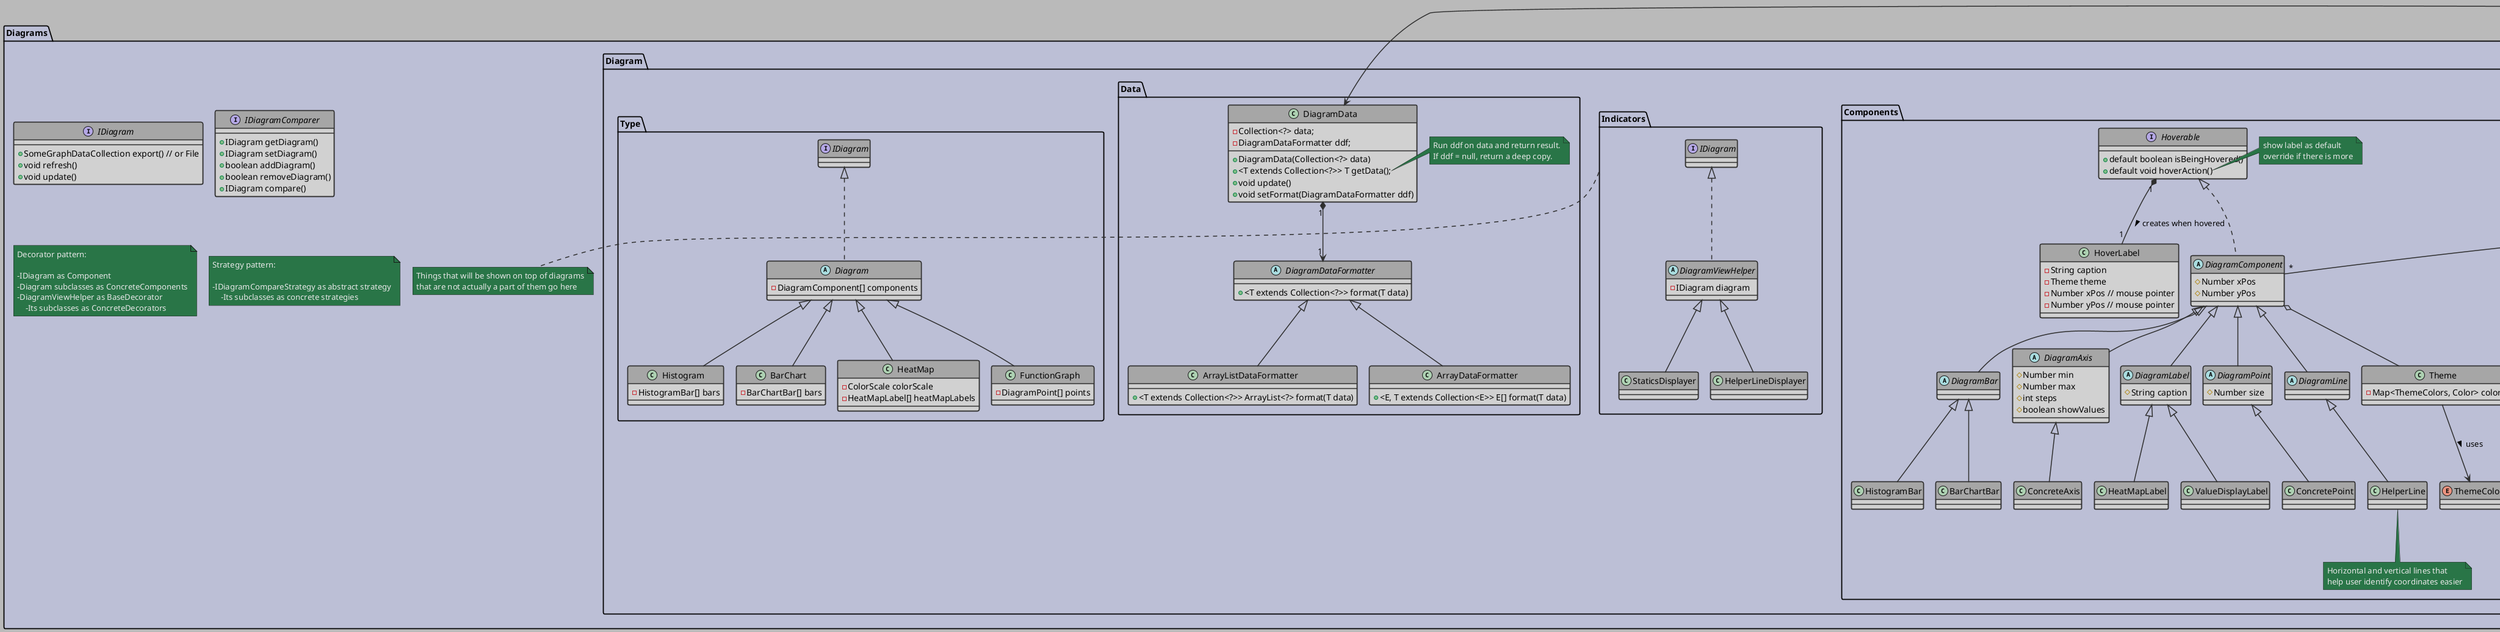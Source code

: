 @startuml Class_Diagram
'Style Settings
skinparam {
    BackgroundColor #bababa
    Shadowing false
    Nodesep 20
    Ranksep 50
}
skinparam Arrow {
    Color #2e2e2e
    Thickness 1.5
}
skinparam CircledCharacter {
    Radius 8
    FontSize 10
}
skinparam class {
    BackgroundColor #d1d1d1
    BorderColor #2e2e2e
    BorderThickness 1.5
    HeaderBackgroundColor #a6a6a6
}
skinparam package {
    BackgroundColor #bcbfd6
    BorderThickness 1.8
}
skinparam Note {
    BackgroundColor #297547
    BorderColor #171a17
    FontColor #e8e8e8
}
'Class Diagram
'Class Definitions
'Basic UI Components
package Components {
    interface UIElement
    class Button implements UIElement
    class Dropdown implements UIElement
    class InputBox implements UIElement
    class Checkbox implements UIElement
    class Slider implements UIElement
    class TextBox implements UIElement
    class Frame implements UIElement {
        +Frame(int sx, int sy)
        +addElement(UIElement e, int x, int y)
        +resize(int x, int y)
    }
}

'UI Generators
package Generators {
    enum InfoBarID {
        VERSION
        SELECTED
        LASTACTION
    }
    class InfoBar {
        -Frame
        -Map<InfoBarID,TextBox>
        +setText(InfoBarID, String)
    }
    InfoBarID <-- InfoBar : <<uses>>
    class MainMenuBar
    class MainWindow
    class SubWindow
    class SubWindowArea

    class Outliner
    class Editor
    class Visualizer
}
'Diagrams
package Diagrams {
    interface IDiagram {
        +SomeGraphDataCollection export() // or File
        +void refresh()
        +void update()
    }
    package Diagram.Indicators {
        abstract class DiagramViewHelper implements IDiagram {
            -IDiagram diagram
        }
        class StaticsDisplayer extends DiagramViewHelper {

        }
        class HelperLineDisplayer extends DiagramViewHelper {
            
        }
    }
    note bottom of Diagram.Indicators
    Things that will be shown on top of diagrams
    that are not actually a part of them go here
    end note
    interface IDiagramComparer {
        +IDiagram getDiagram()
        +IDiagram setDiagram()
        +boolean addDiagram()
        +boolean removeDiagram()
        +IDiagram compare()
    }
    package Diagram.Comparer {
        abstract class DiagramComparer implements IDiagramComparer {
            -Collection<IDiagram> diagrams
            -IDiagramCompareStrategy compareStrategy
            +DiagramComparer()
        }
        interface IDiagramCompareStrategy {
            +IDiagram compare()
        }
        class FunctionGraphComparer implements IDiagramCompareStrategy {
            -FunctionGraph[] functionGraphs
            +FunctionGraph compare()
        }
        class HistogramComparer implements IDiagramCompareStrategy {
            -Histogram histogram1
            -Histogram histogram2
            +Histogram compare()
        }
        class HeatMapComparer implements IDiagramCompareStrategy {
            -HeatMap heatMap1
            -HeatMap heatMap2
            +HeatMap compare()
        }
        class BarChartComparer implements IDiagramCompareStrategy {
            -BarChart[] barCharts
            +BarChart compare()
        }
    }
    package Diagram.Components {
        interface Hoverable {
            +default boolean isBeingHovered()
            +default void hoverAction()
        }
        note right of Hoverable::hoverAction
            show label as default
            override if there is more
        end note
        abstract class DiagramComponent implements Hoverable {
            #Number xPos
            #Number yPos
        }
        abstract class DiagramBar extends DiagramComponent {
        }
        abstract class DiagramAxis extends DiagramComponent {
            #Number min
            #Number max
            #int steps
            #boolean showValues
        }
        abstract class DiagramLabel extends DiagramComponent {
            #String caption
        }
        abstract class DiagramPoint extends DiagramComponent {
            #Number size
        }
        abstract class DiagramLine extends DiagramComponent {

        }
        class HelperLine extends DiagramLine {

        }
        note bottom of HelperLine
            Horizontal and vertical lines that
            help user identify coordinates easier
        end note
        class Theme {
            -Map<ThemeColors, Color> colors
        }
        enum ThemeColors {

        }
        class ConcretePoint extends DiagramPoint
        class HistogramBar extends DiagramBar
        class BarChartBar extends DiagramBar
        class ConcreteAxis extends DiagramAxis
        class HeatMapLabel extends DiagramLabel
        class ValueDisplayLabel extends DiagramLabel
        'Shows value that is being
        'hovered over
        class HoverLabel {
            -String caption
            -Theme theme
            -Number xPos // mouse pointer
            -Number yPos // mouse pointer
        }
    }
    package Diagram.Data {
        class DiagramData {
            -Collection<?> data;
            -DiagramDataFormatter ddf;
            +DiagramData(Collection<?> data)
            +<T extends Collection<?>> T getData();
            +void update()
            +void setFormat(DiagramDataFormatter ddf)
        }
        note right of DiagramData::getData
        Run ddf on data and return result.
        If ddf = null, return a deep copy.
        end note
        abstract class DiagramDataFormatter {
            +<T extends Collection<?>> format(T data)
        }
        class ArrayListDataFormatter extends DiagramDataFormatter {
            +<T extends Collection<?>> ArrayList<?> format(T data)
        }
        class ArrayDataFormatter extends DiagramDataFormatter {
            +<E, T extends Collection<E>> E[] format(T data)
        }
    }
    package Diagram.Type {
        abstract class Diagram implements IDiagram {
            -DiagramComponent[] components
        }
        class Histogram extends Diagram {
            -HistogramBar[] bars
        }
        class BarChart extends Diagram {
            -BarChartBar[] bars
        }
        class HeatMap extends Diagram {
            -ColorScale colorScale
            -HeatMapLabel[] heatMapLabels
        }
        class FunctionGraph extends Diagram {
            -DiagramPoint[] points
        }
    }
    note as N1
    Decorator pattern:
    
    -IDiagram as Component
    -Diagram subclasses as ConcreteComponents
    -DiagramViewHelper as BaseDecorator
        -Its subclasses as ConcreteDecorators 
    end note
    note as N2
    Strategy pattern:

    -IDiagramCompareStrategy as abstract strategy
        -Its subclasses as concrete strategies
    end note
}

'Class Relations
'Ui
Dropdown *-- Button
IDiagram <-- Visualizer
IDiagramComparer <-- Visualizer
SubWindow *-- "1"Visualizer
SubWindow *-- "1"Editor
SubWindowArea *-- "0..3"SubWindow

MainWindow *-- "1"Outliner
MainWindow *-- "1"SubWindowArea
MainWindow *-- "1"InfoBar
MainWindow *-- "1"MainMenuBar
'UIElement Implementers
Frame *.. UIElement
DiagramComparer --> Diagram : > creates on compare
DiagramComparer o-- IDiagramCompareStrategy
DiagramData "1" *--> "1" DiagramDataFormatter
Diagram *--> DiagramData
Theme --> ThemeColors : > uses
DiagramComponent o-- Theme
Diagram *-- "*" DiagramComponent
Hoverable "1" *-- "1" HoverLabel : > creates when hovered
'Package Relations
@enduml